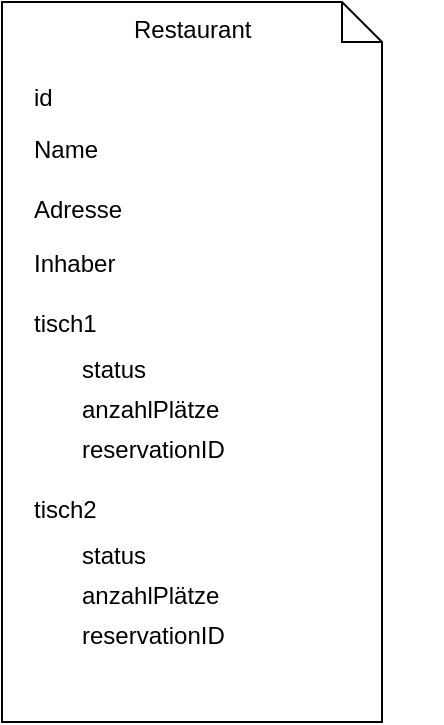 <mxfile version="14.4.8" type="github">
  <diagram id="Km3v8-BTc3TSZcGPFehC" name="Page-1">
    <mxGraphModel dx="1422" dy="762" grid="1" gridSize="10" guides="1" tooltips="1" connect="1" arrows="1" fold="1" page="1" pageScale="1" pageWidth="827" pageHeight="1169" math="0" shadow="0">
      <root>
        <mxCell id="0" />
        <mxCell id="1" parent="0" />
        <mxCell id="PCUXE8WsPGPpfUUDboGg-3" value="&lt;p&gt;&lt;br&gt;&lt;/p&gt;" style="shape=note;size=20;whiteSpace=wrap;html=1;align=center;" vertex="1" parent="1">
          <mxGeometry x="300" y="110" width="190" height="360" as="geometry" />
        </mxCell>
        <mxCell id="PCUXE8WsPGPpfUUDboGg-4" value="Adresse" style="text;strokeColor=none;fillColor=none;spacingLeft=4;spacingRight=4;overflow=hidden;rotatable=0;points=[[0,0.5],[1,0.5]];portConstraint=eastwest;fontSize=12;" vertex="1" parent="1">
          <mxGeometry x="310" y="200" width="160" height="34" as="geometry" />
        </mxCell>
        <mxCell id="PCUXE8WsPGPpfUUDboGg-5" value="id" style="text;strokeColor=none;fillColor=none;spacingLeft=4;spacingRight=4;overflow=hidden;rotatable=0;points=[[0,0.5],[1,0.5]];portConstraint=eastwest;fontSize=12;" vertex="1" parent="1">
          <mxGeometry x="310" y="144" width="160" height="30" as="geometry" />
        </mxCell>
        <mxCell id="PCUXE8WsPGPpfUUDboGg-6" value="Name" style="text;strokeColor=none;fillColor=none;spacingLeft=4;spacingRight=4;overflow=hidden;rotatable=0;points=[[0,0.5],[1,0.5]];portConstraint=eastwest;fontSize=12;" vertex="1" parent="1">
          <mxGeometry x="310" y="170" width="160" height="30" as="geometry" />
        </mxCell>
        <mxCell id="PCUXE8WsPGPpfUUDboGg-7" value="Inhaber" style="text;strokeColor=none;fillColor=none;spacingLeft=4;spacingRight=4;overflow=hidden;rotatable=0;points=[[0,0.5],[1,0.5]];portConstraint=eastwest;fontSize=12;" vertex="1" parent="1">
          <mxGeometry x="310" y="227" width="160" height="30" as="geometry" />
        </mxCell>
        <mxCell id="PCUXE8WsPGPpfUUDboGg-8" value="tisch1" style="text;strokeColor=none;fillColor=none;spacingLeft=4;spacingRight=4;overflow=hidden;rotatable=0;points=[[0,0.5],[1,0.5]];portConstraint=eastwest;fontSize=12;" vertex="1" parent="1">
          <mxGeometry x="310" y="257" width="160" height="30" as="geometry" />
        </mxCell>
        <mxCell id="PCUXE8WsPGPpfUUDboGg-9" value="status" style="text;strokeColor=none;fillColor=none;spacingLeft=4;spacingRight=4;overflow=hidden;rotatable=0;points=[[0,0.5],[1,0.5]];portConstraint=eastwest;fontSize=12;" vertex="1" parent="1">
          <mxGeometry x="334" y="280" width="160" height="30" as="geometry" />
        </mxCell>
        <mxCell id="PCUXE8WsPGPpfUUDboGg-11" value="Restaurant" style="text;strokeColor=none;fillColor=none;spacingLeft=4;spacingRight=4;overflow=hidden;rotatable=0;points=[[0,0.5],[1,0.5]];portConstraint=eastwest;fontSize=12;" vertex="1" parent="1">
          <mxGeometry x="360" y="110" width="160" height="34" as="geometry" />
        </mxCell>
        <mxCell id="PCUXE8WsPGPpfUUDboGg-13" value="anzahlPlätze" style="text;strokeColor=none;fillColor=none;spacingLeft=4;spacingRight=4;overflow=hidden;rotatable=0;points=[[0,0.5],[1,0.5]];portConstraint=eastwest;fontSize=12;" vertex="1" parent="1">
          <mxGeometry x="334" y="300" width="160" height="30" as="geometry" />
        </mxCell>
        <mxCell id="PCUXE8WsPGPpfUUDboGg-14" value="reservationID" style="text;strokeColor=none;fillColor=none;spacingLeft=4;spacingRight=4;overflow=hidden;rotatable=0;points=[[0,0.5],[1,0.5]];portConstraint=eastwest;fontSize=12;" vertex="1" parent="1">
          <mxGeometry x="334" y="320" width="160" height="30" as="geometry" />
        </mxCell>
        <mxCell id="PCUXE8WsPGPpfUUDboGg-19" value="tisch2" style="text;strokeColor=none;fillColor=none;spacingLeft=4;spacingRight=4;overflow=hidden;rotatable=0;points=[[0,0.5],[1,0.5]];portConstraint=eastwest;fontSize=12;" vertex="1" parent="1">
          <mxGeometry x="310" y="350" width="160" height="30" as="geometry" />
        </mxCell>
        <mxCell id="PCUXE8WsPGPpfUUDboGg-20" value="status" style="text;strokeColor=none;fillColor=none;spacingLeft=4;spacingRight=4;overflow=hidden;rotatable=0;points=[[0,0.5],[1,0.5]];portConstraint=eastwest;fontSize=12;" vertex="1" parent="1">
          <mxGeometry x="334" y="373" width="160" height="30" as="geometry" />
        </mxCell>
        <mxCell id="PCUXE8WsPGPpfUUDboGg-21" value="anzahlPlätze" style="text;strokeColor=none;fillColor=none;spacingLeft=4;spacingRight=4;overflow=hidden;rotatable=0;points=[[0,0.5],[1,0.5]];portConstraint=eastwest;fontSize=12;" vertex="1" parent="1">
          <mxGeometry x="334" y="393" width="160" height="30" as="geometry" />
        </mxCell>
        <mxCell id="PCUXE8WsPGPpfUUDboGg-22" value="reservationID" style="text;strokeColor=none;fillColor=none;spacingLeft=4;spacingRight=4;overflow=hidden;rotatable=0;points=[[0,0.5],[1,0.5]];portConstraint=eastwest;fontSize=12;" vertex="1" parent="1">
          <mxGeometry x="334" y="413" width="160" height="30" as="geometry" />
        </mxCell>
      </root>
    </mxGraphModel>
  </diagram>
</mxfile>
